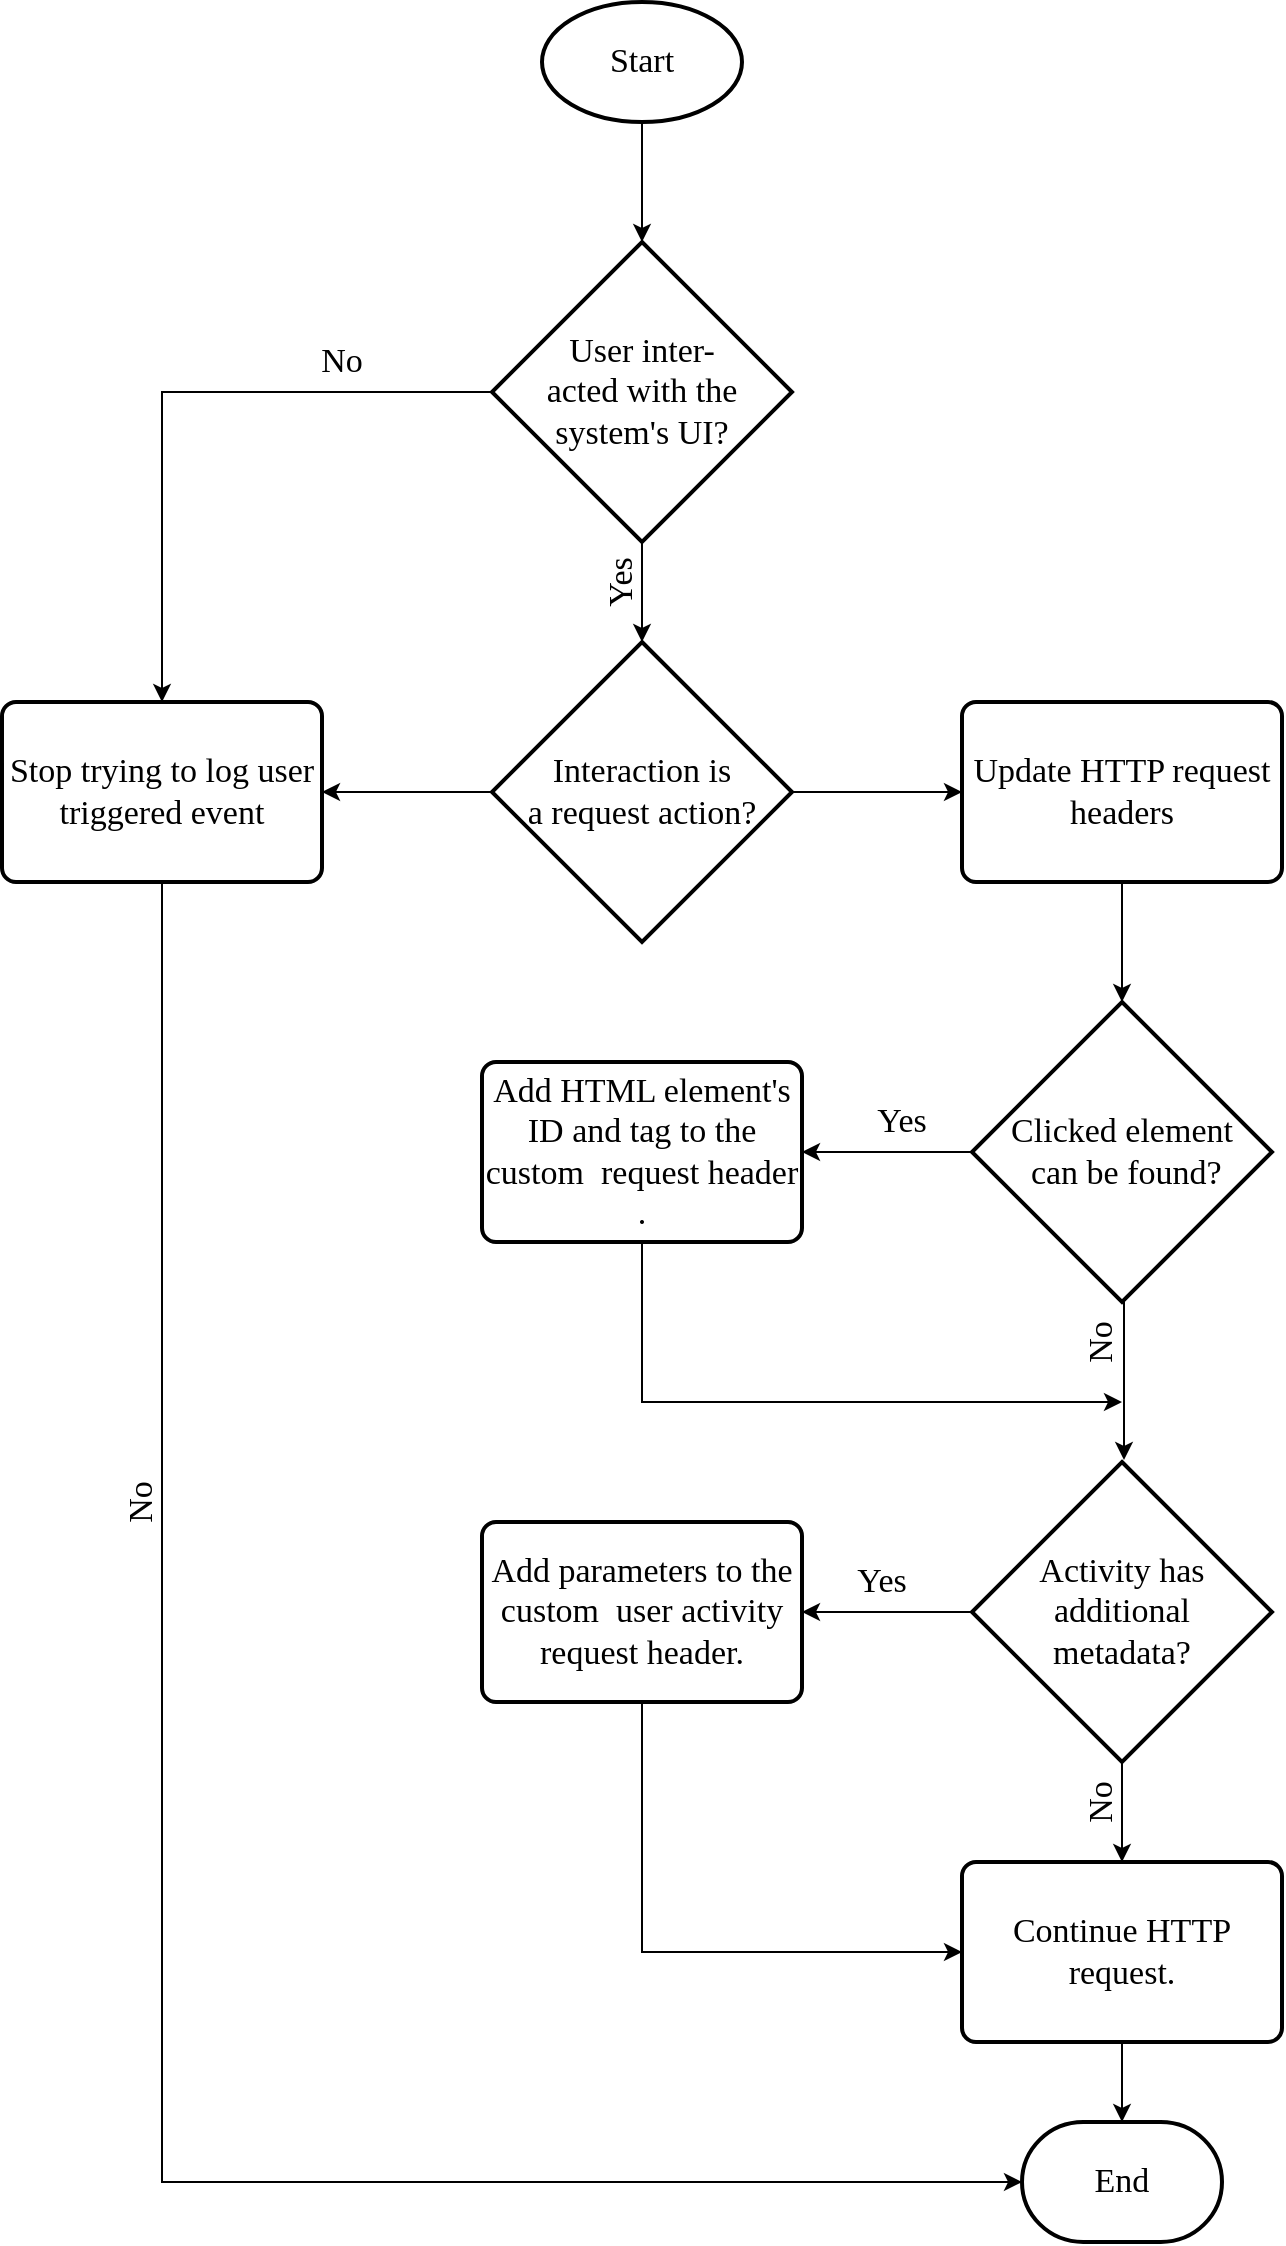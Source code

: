<mxfile version="20.3.0" type="device"><diagram id="aup2Fgcph3yYs3ryoIUO" name="Page-1"><mxGraphModel dx="1422" dy="865" grid="1" gridSize="10" guides="1" tooltips="1" connect="1" arrows="1" fold="1" page="1" pageScale="1" pageWidth="850" pageHeight="1100" math="0" shadow="0"><root><mxCell id="0"/><mxCell id="1" parent="0"/><mxCell id="-E-NBBlXDqO9fobENhKo-63" style="edgeStyle=orthogonalEdgeStyle;rounded=0;orthogonalLoop=1;jettySize=auto;html=1;exitX=0.5;exitY=1;exitDx=0;exitDy=0;exitPerimeter=0;entryX=0.5;entryY=0;entryDx=0;entryDy=0;entryPerimeter=0;fontFamily=Times New Roman;fontSize=17;" parent="1" source="-E-NBBlXDqO9fobENhKo-4" target="-E-NBBlXDqO9fobENhKo-62" edge="1"><mxGeometry relative="1" as="geometry"/></mxCell><mxCell id="-E-NBBlXDqO9fobENhKo-4" value="Start" style="strokeWidth=2;html=1;shape=mxgraph.flowchart.start_1;whiteSpace=wrap;fontFamily=Times New Roman;fillColor=none;fontSize=17;" parent="1" vertex="1"><mxGeometry x="350" y="20" width="100" height="60" as="geometry"/></mxCell><mxCell id="2POAIzPqyDHcovBYJTeJ-4" style="edgeStyle=orthogonalEdgeStyle;rounded=0;orthogonalLoop=1;jettySize=auto;html=1;exitX=1;exitY=0.5;exitDx=0;exitDy=0;exitPerimeter=0;" parent="1" source="-E-NBBlXDqO9fobENhKo-7" target="-E-NBBlXDqO9fobENhKo-72" edge="1"><mxGeometry relative="1" as="geometry"/></mxCell><mxCell id="2POAIzPqyDHcovBYJTeJ-21" style="edgeStyle=orthogonalEdgeStyle;rounded=0;orthogonalLoop=1;jettySize=auto;html=1;exitX=0;exitY=0.5;exitDx=0;exitDy=0;exitPerimeter=0;entryX=1;entryY=0.5;entryDx=0;entryDy=0;" parent="1" source="-E-NBBlXDqO9fobENhKo-7" target="2POAIzPqyDHcovBYJTeJ-20" edge="1"><mxGeometry relative="1" as="geometry"/></mxCell><mxCell id="-E-NBBlXDqO9fobENhKo-7" value="Interaction is&lt;br&gt;a request action?" style="strokeWidth=2;html=1;shape=mxgraph.flowchart.decision;whiteSpace=wrap;fontFamily=Times New Roman;fillColor=none;fontSize=17;" parent="1" vertex="1"><mxGeometry x="325" y="340" width="150" height="150" as="geometry"/></mxCell><mxCell id="-E-NBBlXDqO9fobENhKo-55" value="No" style="text;html=1;strokeColor=none;fillColor=none;align=center;verticalAlign=middle;whiteSpace=wrap;rounded=0;fontFamily=Times New Roman;rotation=-90;fontSize=17;" parent="1" vertex="1"><mxGeometry x="130" y="760" width="40" height="20" as="geometry"/></mxCell><mxCell id="-E-NBBlXDqO9fobENhKo-64" style="edgeStyle=orthogonalEdgeStyle;rounded=0;orthogonalLoop=1;jettySize=auto;html=1;exitX=0.5;exitY=1;exitDx=0;exitDy=0;exitPerimeter=0;entryX=0.5;entryY=0;entryDx=0;entryDy=0;entryPerimeter=0;fontFamily=Times New Roman;fontSize=17;" parent="1" source="-E-NBBlXDqO9fobENhKo-62" target="-E-NBBlXDqO9fobENhKo-7" edge="1"><mxGeometry relative="1" as="geometry"/></mxCell><mxCell id="2POAIzPqyDHcovBYJTeJ-24" style="edgeStyle=orthogonalEdgeStyle;rounded=0;orthogonalLoop=1;jettySize=auto;html=1;exitX=0;exitY=0.5;exitDx=0;exitDy=0;exitPerimeter=0;entryX=0.5;entryY=0;entryDx=0;entryDy=0;" parent="1" source="-E-NBBlXDqO9fobENhKo-62" target="2POAIzPqyDHcovBYJTeJ-20" edge="1"><mxGeometry relative="1" as="geometry"/></mxCell><mxCell id="-E-NBBlXDqO9fobENhKo-62" value="User inter-&lt;br&gt;acted with the system's UI?" style="strokeWidth=2;html=1;shape=mxgraph.flowchart.decision;whiteSpace=wrap;fontFamily=Times New Roman;fillColor=none;fontSize=17;" parent="1" vertex="1"><mxGeometry x="325" y="140" width="150" height="150" as="geometry"/></mxCell><mxCell id="-E-NBBlXDqO9fobENhKo-68" value="End" style="strokeWidth=2;html=1;shape=mxgraph.flowchart.terminator;whiteSpace=wrap;fillColor=none;fontFamily=Times New Roman;fontSize=17;" parent="1" vertex="1"><mxGeometry x="590" y="1080" width="100" height="60" as="geometry"/></mxCell><mxCell id="2POAIzPqyDHcovBYJTeJ-5" style="edgeStyle=orthogonalEdgeStyle;rounded=0;orthogonalLoop=1;jettySize=auto;html=1;exitX=0.5;exitY=1;exitDx=0;exitDy=0;entryX=0.5;entryY=0;entryDx=0;entryDy=0;entryPerimeter=0;" parent="1" source="-E-NBBlXDqO9fobENhKo-72" target="2POAIzPqyDHcovBYJTeJ-3" edge="1"><mxGeometry relative="1" as="geometry"/></mxCell><mxCell id="-E-NBBlXDqO9fobENhKo-72" value="Update HTTP request headers" style="rounded=1;whiteSpace=wrap;html=1;absoluteArcSize=1;arcSize=14;strokeWidth=2;fontFamily=Times New Roman;fillColor=none;fontSize=17;" parent="1" vertex="1"><mxGeometry x="560" y="370" width="160" height="90" as="geometry"/></mxCell><mxCell id="5l1wR-vNBONqPR36sEd1-4" style="edgeStyle=orthogonalEdgeStyle;rounded=0;orthogonalLoop=1;jettySize=auto;html=1;exitX=0;exitY=0.5;exitDx=0;exitDy=0;exitPerimeter=0;entryX=1;entryY=0.5;entryDx=0;entryDy=0;" parent="1" source="-E-NBBlXDqO9fobENhKo-74" target="2POAIzPqyDHcovBYJTeJ-12" edge="1"><mxGeometry relative="1" as="geometry"/></mxCell><mxCell id="5l1wR-vNBONqPR36sEd1-5" style="edgeStyle=orthogonalEdgeStyle;rounded=0;orthogonalLoop=1;jettySize=auto;html=1;exitX=0.5;exitY=1;exitDx=0;exitDy=0;exitPerimeter=0;entryX=0.5;entryY=0;entryDx=0;entryDy=0;" parent="1" source="-E-NBBlXDqO9fobENhKo-74" target="2POAIzPqyDHcovBYJTeJ-8" edge="1"><mxGeometry relative="1" as="geometry"/></mxCell><mxCell id="-E-NBBlXDqO9fobENhKo-74" value="Activity has additional &lt;br&gt;metadata?" style="strokeWidth=2;html=1;shape=mxgraph.flowchart.decision;whiteSpace=wrap;fontFamily=Times New Roman;fillColor=none;fontSize=17;" parent="1" vertex="1"><mxGeometry x="565" y="750" width="150" height="150" as="geometry"/></mxCell><mxCell id="5l1wR-vNBONqPR36sEd1-3" style="edgeStyle=orthogonalEdgeStyle;rounded=0;orthogonalLoop=1;jettySize=auto;html=1;exitX=0.5;exitY=1;exitDx=0;exitDy=0;" parent="1" source="-E-NBBlXDqO9fobENhKo-84" edge="1"><mxGeometry relative="1" as="geometry"><mxPoint x="640" y="720" as="targetPoint"/><Array as="points"><mxPoint x="400" y="720"/></Array></mxGeometry></mxCell><mxCell id="-E-NBBlXDqO9fobENhKo-84" value="Add HTML element's ID and tag to the custom&amp;nbsp; request header&lt;br&gt;." style="rounded=1;whiteSpace=wrap;html=1;absoluteArcSize=1;arcSize=14;strokeWidth=2;fontFamily=Times New Roman;fillColor=none;fontSize=17;" parent="1" vertex="1"><mxGeometry x="320" y="550" width="160" height="90" as="geometry"/></mxCell><mxCell id="-E-NBBlXDqO9fobENhKo-95" value="Yes" style="text;html=1;strokeColor=none;fillColor=none;align=center;verticalAlign=middle;whiteSpace=wrap;rounded=0;fontFamily=Times New Roman;rotation=-90;fontSize=17;" parent="1" vertex="1"><mxGeometry x="370" y="300" width="40" height="20" as="geometry"/></mxCell><mxCell id="-E-NBBlXDqO9fobENhKo-100" value="Yes" style="text;html=1;strokeColor=none;fillColor=none;align=center;verticalAlign=middle;whiteSpace=wrap;rounded=0;fontFamily=Times New Roman;rotation=0;fontSize=17;" parent="1" vertex="1"><mxGeometry x="500" y="799.999" width="40" height="20" as="geometry"/></mxCell><mxCell id="2POAIzPqyDHcovBYJTeJ-2" value="No" style="text;html=1;strokeColor=none;fillColor=none;align=center;verticalAlign=middle;whiteSpace=wrap;rounded=0;fontFamily=Times New Roman;rotation=0;fontSize=17;" parent="1" vertex="1"><mxGeometry x="230" y="190" width="40" height="20" as="geometry"/></mxCell><mxCell id="2POAIzPqyDHcovBYJTeJ-6" style="edgeStyle=orthogonalEdgeStyle;rounded=0;orthogonalLoop=1;jettySize=auto;html=1;entryX=1;entryY=0.5;entryDx=0;entryDy=0;" parent="1" source="2POAIzPqyDHcovBYJTeJ-3" target="-E-NBBlXDqO9fobENhKo-84" edge="1"><mxGeometry relative="1" as="geometry"/></mxCell><mxCell id="5l1wR-vNBONqPR36sEd1-2" style="edgeStyle=orthogonalEdgeStyle;rounded=0;orthogonalLoop=1;jettySize=auto;html=1;exitX=0.5;exitY=1;exitDx=0;exitDy=0;exitPerimeter=0;entryX=0.5;entryY=0;entryDx=0;entryDy=0;entryPerimeter=0;" parent="1" edge="1"><mxGeometry relative="1" as="geometry"><mxPoint x="641" y="669" as="sourcePoint"/><mxPoint x="641" y="749" as="targetPoint"/></mxGeometry></mxCell><mxCell id="2POAIzPqyDHcovBYJTeJ-3" value="Clicked element&lt;br&gt;&amp;nbsp;can be found?" style="strokeWidth=2;html=1;shape=mxgraph.flowchart.decision;whiteSpace=wrap;fontFamily=Times New Roman;fillColor=none;fontSize=17;" parent="1" vertex="1"><mxGeometry x="565" y="520" width="150" height="150" as="geometry"/></mxCell><mxCell id="2POAIzPqyDHcovBYJTeJ-7" value="Yes" style="text;html=1;strokeColor=none;fillColor=none;align=center;verticalAlign=middle;whiteSpace=wrap;rounded=0;fontFamily=Times New Roman;rotation=0;fontSize=17;" parent="1" vertex="1"><mxGeometry x="510" y="570" width="40" height="20" as="geometry"/></mxCell><mxCell id="2POAIzPqyDHcovBYJTeJ-17" style="edgeStyle=orthogonalEdgeStyle;rounded=0;orthogonalLoop=1;jettySize=auto;html=1;exitX=0.5;exitY=1;exitDx=0;exitDy=0;entryX=0.5;entryY=0;entryDx=0;entryDy=0;entryPerimeter=0;" parent="1" source="2POAIzPqyDHcovBYJTeJ-8" target="-E-NBBlXDqO9fobENhKo-68" edge="1"><mxGeometry relative="1" as="geometry"/></mxCell><mxCell id="2POAIzPqyDHcovBYJTeJ-8" value="Continue HTTP request." style="rounded=1;whiteSpace=wrap;html=1;absoluteArcSize=1;arcSize=14;strokeWidth=2;fontFamily=Times New Roman;fillColor=none;fontSize=17;" parent="1" vertex="1"><mxGeometry x="560" y="950" width="160" height="90" as="geometry"/></mxCell><mxCell id="5l1wR-vNBONqPR36sEd1-6" style="edgeStyle=orthogonalEdgeStyle;rounded=0;orthogonalLoop=1;jettySize=auto;html=1;exitX=0.5;exitY=1;exitDx=0;exitDy=0;entryX=0;entryY=0.5;entryDx=0;entryDy=0;" parent="1" source="2POAIzPqyDHcovBYJTeJ-12" target="2POAIzPqyDHcovBYJTeJ-8" edge="1"><mxGeometry relative="1" as="geometry"/></mxCell><mxCell id="2POAIzPqyDHcovBYJTeJ-12" value="Add parameters to the custom&amp;nbsp; user activity request header.&lt;span style=&quot;color: rgba(0, 0, 0, 0); font-family: monospace; font-size: 0px; text-align: start;&quot;&gt;%3CmxGraphModel%3E%3Croot%3E%3CmxCell%20id%3D%220%22%2F%3E%3CmxCell%20id%3D%221%22%20parent%3D%220%22%2F%3E%3CmxCell%20id%3D%222%22%20value%3D%22Continue%20AJAX%20request.%22%20style%3D%22rounded%3D1%3BwhiteSpace%3Dwrap%3Bhtml%3D1%3BabsoluteArcSize%3D1%3BarcSize%3D14%3BstrokeWidth%3D2%3BfontFamily%3DTimes%20New%20Roman%3BfillColor%3Dnone%3BfontSize%3D17%3B%22%20vertex%3D%221%22%20parent%3D%221%22%3E%3CmxGeometry%20x%3D%22560%22%20y%3D%22950%22%20width%3D%22160%22%20height%3D%2290%22%20as%3D%22geometry%22%2F%3E%3C%2FmxCell%3E%3C%2Froot%3E%3C%2FmxGraphModel%3E&lt;/span&gt;" style="rounded=1;whiteSpace=wrap;html=1;absoluteArcSize=1;arcSize=14;strokeWidth=2;fontFamily=Times New Roman;fillColor=none;fontSize=17;" parent="1" vertex="1"><mxGeometry x="320" y="780" width="160" height="90" as="geometry"/></mxCell><mxCell id="2POAIzPqyDHcovBYJTeJ-15" value="No" style="text;html=1;strokeColor=none;fillColor=none;align=center;verticalAlign=middle;whiteSpace=wrap;rounded=0;fontFamily=Times New Roman;rotation=-90;fontSize=17;" parent="1" vertex="1"><mxGeometry x="610" y="910" width="40" height="20" as="geometry"/></mxCell><mxCell id="2POAIzPqyDHcovBYJTeJ-22" style="edgeStyle=orthogonalEdgeStyle;rounded=0;orthogonalLoop=1;jettySize=auto;html=1;exitX=0.5;exitY=1;exitDx=0;exitDy=0;entryX=0;entryY=0.5;entryDx=0;entryDy=0;entryPerimeter=0;" parent="1" source="2POAIzPqyDHcovBYJTeJ-20" target="-E-NBBlXDqO9fobENhKo-68" edge="1"><mxGeometry relative="1" as="geometry"/></mxCell><mxCell id="2POAIzPqyDHcovBYJTeJ-20" value="Stop trying to log user triggered event" style="rounded=1;whiteSpace=wrap;html=1;absoluteArcSize=1;arcSize=14;strokeWidth=2;fontFamily=Times New Roman;fillColor=none;fontSize=17;" parent="1" vertex="1"><mxGeometry x="80" y="370" width="160" height="90" as="geometry"/></mxCell><mxCell id="5l1wR-vNBONqPR36sEd1-7" value="No" style="text;html=1;strokeColor=none;fillColor=none;align=center;verticalAlign=middle;whiteSpace=wrap;rounded=0;fontFamily=Times New Roman;rotation=-90;fontSize=17;" parent="1" vertex="1"><mxGeometry x="610" y="680" width="40" height="20" as="geometry"/></mxCell></root></mxGraphModel></diagram></mxfile>
